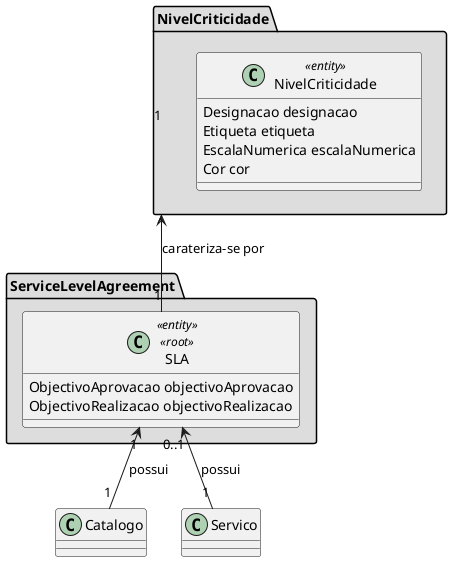 @startuml NivelServico


class Catalogo {
        
}

class Servico {

}


package "NivelCriticidade" #DDDDDD {
    class NivelCriticidade <<entity>> {
        Designacao designacao
        Etiqueta etiqueta
        EscalaNumerica escalaNumerica
        Cor cor
    }
}

package "ServiceLevelAgreement" #DDDDDD {

    class SLA <<entity>> <<root>> {
        ObjectivoAprovacao objectivoAprovacao
        ObjectivoRealizacao objectivoRealizacao
    }

}

    NivelCriticidade "1" <-- "1" SLA : "carateriza-se por"    
    SLA "1" <-- "1" Catalogo : "possui"
    SLA "0..1" <-- "1" Servico : "possui"


@enduml